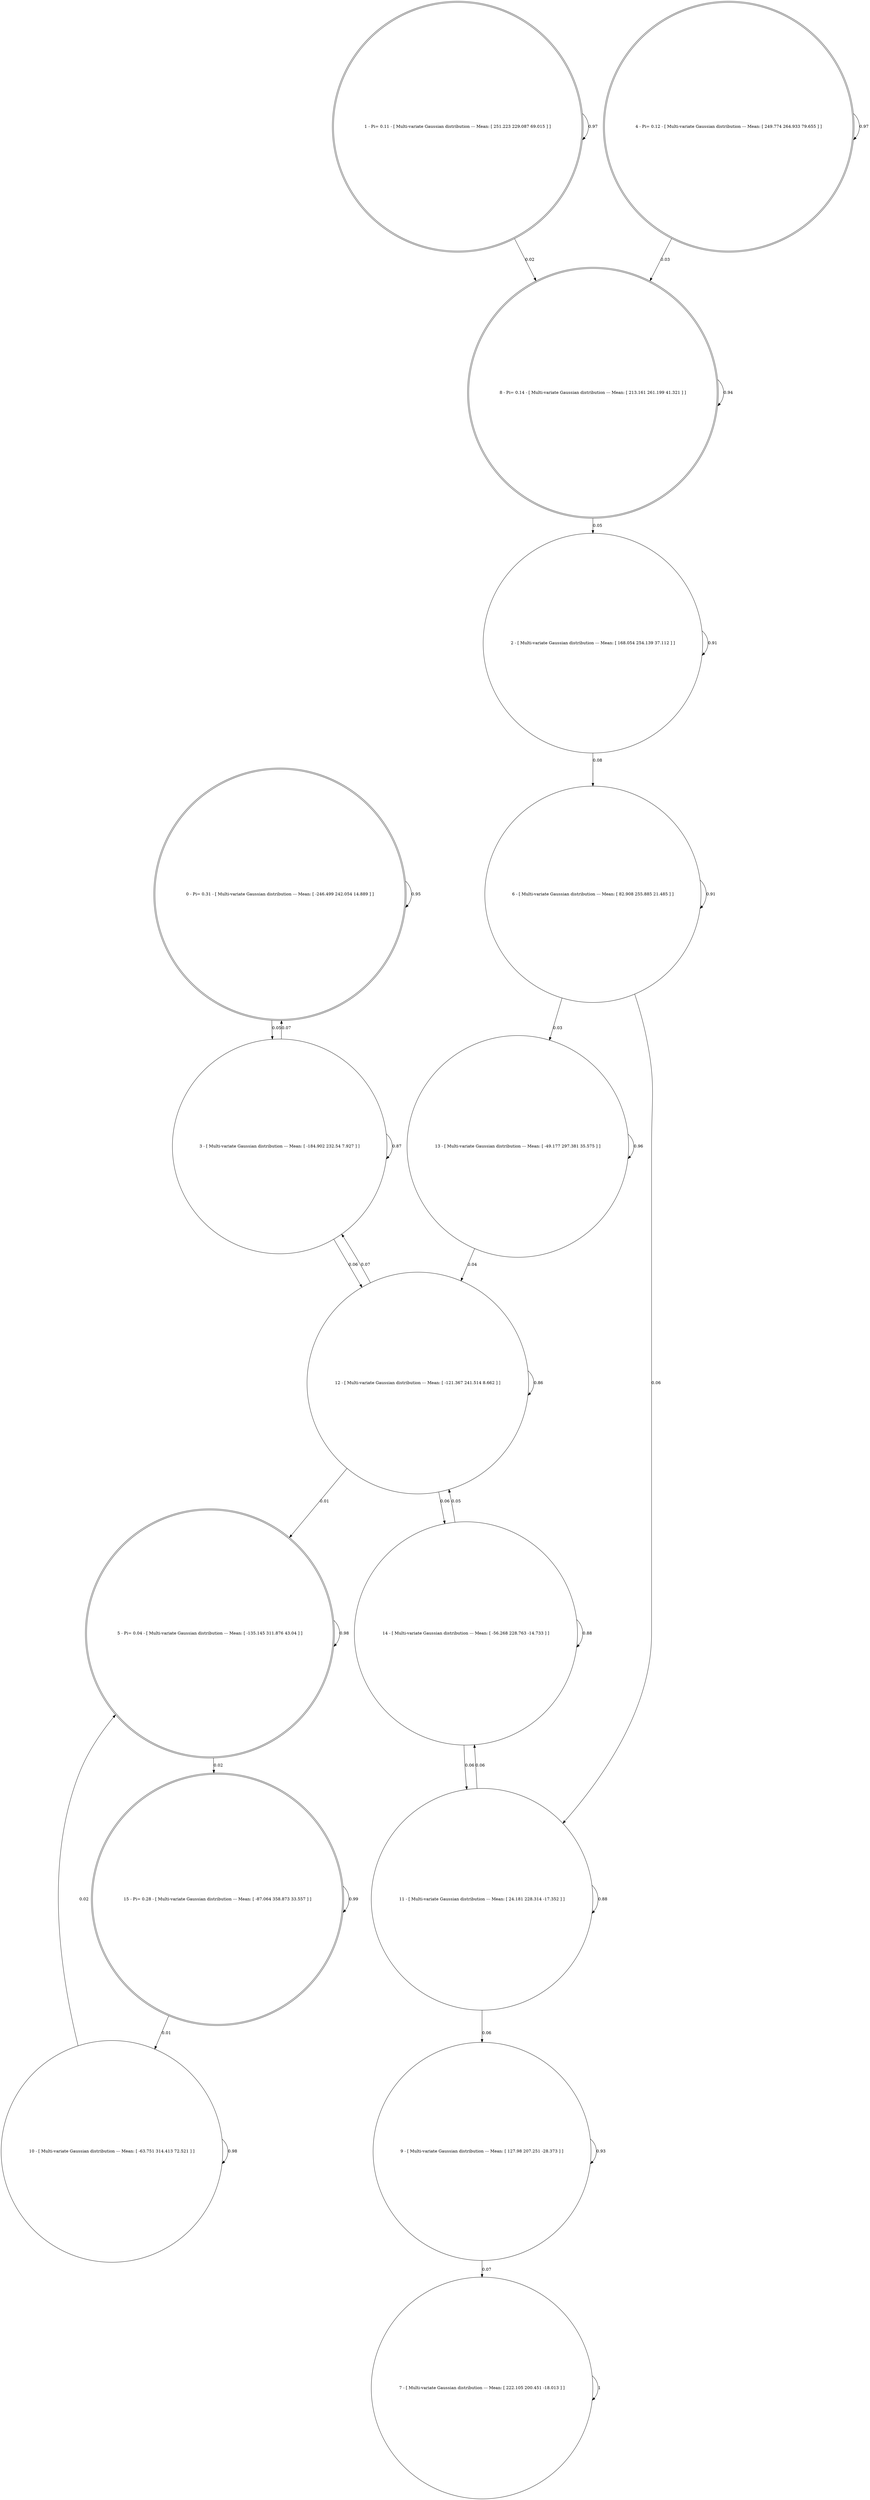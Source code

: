 digraph G {
	0 -> 0 [label=0.95];
	0 -> 3 [label=0.05];
	1 -> 1 [label=0.97];
	1 -> 8 [label=0.02];
	2 -> 2 [label=0.91];
	2 -> 6 [label=0.08];
	3 -> 0 [label=0.07];
	3 -> 3 [label=0.87];
	3 -> 12 [label=0.06];
	4 -> 4 [label=0.97];
	4 -> 8 [label=0.03];
	5 -> 5 [label=0.98];
	5 -> 15 [label=0.02];
	6 -> 6 [label=0.91];
	6 -> 11 [label=0.06];
	6 -> 13 [label=0.03];
	7 -> 7 [label=1];
	8 -> 2 [label=0.05];
	8 -> 8 [label=0.94];
	9 -> 7 [label=0.07];
	9 -> 9 [label=0.93];
	10 -> 5 [label=0.02];
	10 -> 10 [label=0.98];
	11 -> 9 [label=0.06];
	11 -> 11 [label=0.88];
	11 -> 14 [label=0.06];
	12 -> 3 [label=0.07];
	12 -> 5 [label=0.01];
	12 -> 12 [label=0.86];
	12 -> 14 [label=0.06];
	13 -> 12 [label=0.04];
	13 -> 13 [label=0.96];
	14 -> 11 [label=0.06];
	14 -> 12 [label=0.05];
	14 -> 14 [label=0.88];
	15 -> 10 [label=0.01];
	15 -> 15 [label=0.99];
	0 [shape=doublecircle, label="0 - Pi= 0.31 - [ Multi-variate Gaussian distribution --- Mean: [ -246.499 242.054 14.889 ] ]"];
	1 [shape=doublecircle, label="1 - Pi= 0.11 - [ Multi-variate Gaussian distribution --- Mean: [ 251.223 229.087 69.015 ] ]"];
	2 [shape=circle, label="2 - [ Multi-variate Gaussian distribution --- Mean: [ 168.054 254.139 37.112 ] ]"];
	3 [shape=circle, label="3 - [ Multi-variate Gaussian distribution --- Mean: [ -184.902 232.54 7.927 ] ]"];
	4 [shape=doublecircle, label="4 - Pi= 0.12 - [ Multi-variate Gaussian distribution --- Mean: [ 249.774 264.933 79.655 ] ]"];
	5 [shape=doublecircle, label="5 - Pi= 0.04 - [ Multi-variate Gaussian distribution --- Mean: [ -135.145 311.876 43.04 ] ]"];
	6 [shape=circle, label="6 - [ Multi-variate Gaussian distribution --- Mean: [ 82.908 255.885 21.485 ] ]"];
	7 [shape=circle, label="7 - [ Multi-variate Gaussian distribution --- Mean: [ 222.105 200.451 -18.013 ] ]"];
	8 [shape=doublecircle, label="8 - Pi= 0.14 - [ Multi-variate Gaussian distribution --- Mean: [ 213.161 261.199 41.321 ] ]"];
	9 [shape=circle, label="9 - [ Multi-variate Gaussian distribution --- Mean: [ 127.98 207.251 -28.373 ] ]"];
	10 [shape=circle, label="10 - [ Multi-variate Gaussian distribution --- Mean: [ -63.751 314.413 72.521 ] ]"];
	11 [shape=circle, label="11 - [ Multi-variate Gaussian distribution --- Mean: [ 24.181 228.314 -17.352 ] ]"];
	12 [shape=circle, label="12 - [ Multi-variate Gaussian distribution --- Mean: [ -121.367 241.514 8.662 ] ]"];
	13 [shape=circle, label="13 - [ Multi-variate Gaussian distribution --- Mean: [ -49.177 297.381 35.575 ] ]"];
	14 [shape=circle, label="14 - [ Multi-variate Gaussian distribution --- Mean: [ -56.268 228.763 -14.733 ] ]"];
	15 [shape=doublecircle, label="15 - Pi= 0.28 - [ Multi-variate Gaussian distribution --- Mean: [ -87.064 358.873 33.557 ] ]"];
}
